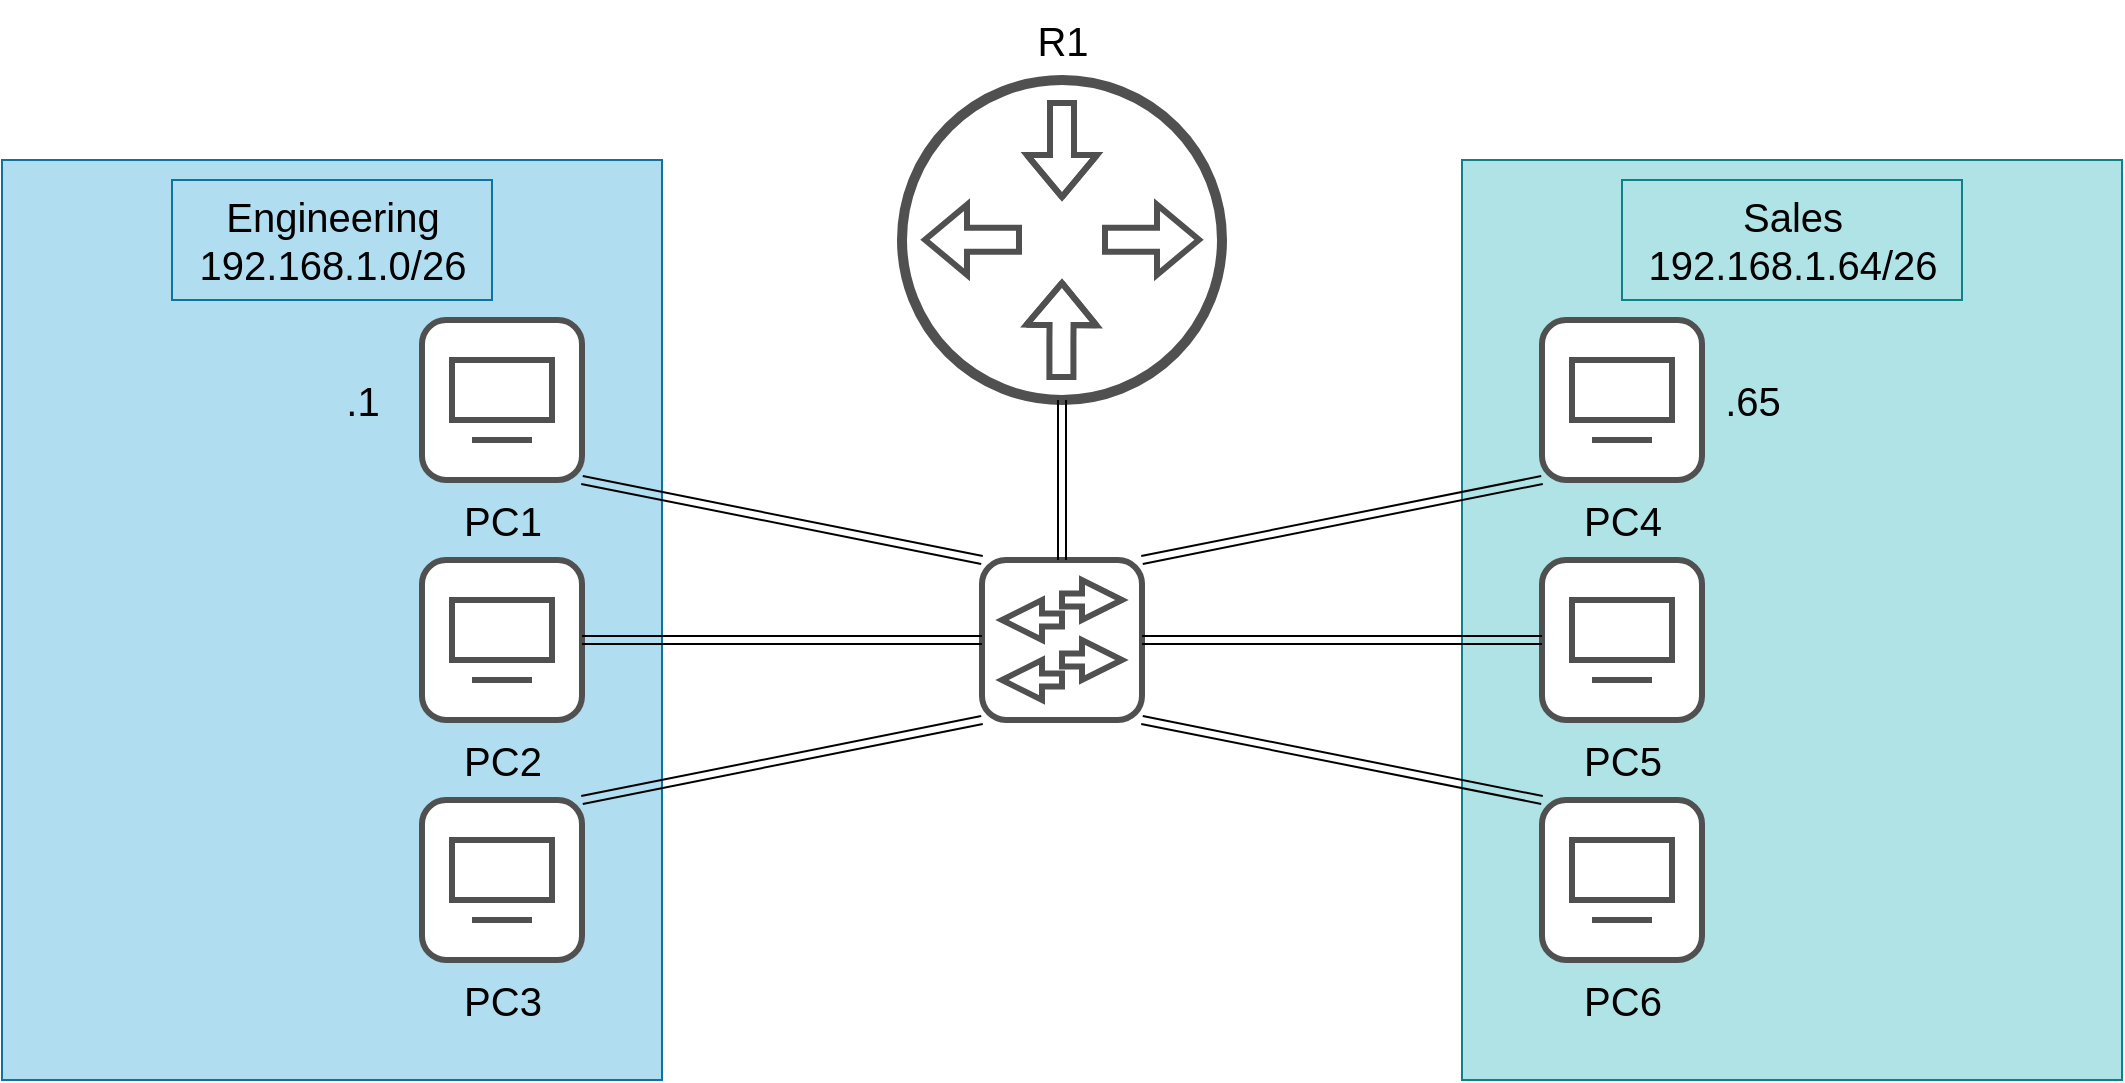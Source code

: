 <mxfile version="20.2.7" type="device"><diagram id="KO1cL7QePD2rRJvJ-gho" name="Page-1"><mxGraphModel dx="2272" dy="780" grid="1" gridSize="10" guides="1" tooltips="1" connect="1" arrows="1" fold="1" page="1" pageScale="1" pageWidth="850" pageHeight="1100" background="#ffffff" math="0" shadow="0"><root><mxCell id="0"/><mxCell id="1" parent="0"/><mxCell id="n_bTrwY0i85vpgiZxW3l-60" value="" style="rounded=0;whiteSpace=wrap;html=1;fontSize=20;fillColor=#b0e3e6;strokeColor=#0e8088;" vertex="1" parent="1"><mxGeometry x="600" y="80" width="330" height="460" as="geometry"/></mxCell><mxCell id="n_bTrwY0i85vpgiZxW3l-61" value="&lt;div&gt;Sales&lt;br&gt;&lt;/div&gt;&lt;div&gt;192.168.1.64/26&lt;br&gt;&lt;/div&gt;" style="text;html=1;align=center;verticalAlign=middle;resizable=0;points=[];autosize=1;strokeColor=#0e8088;fillColor=#b0e3e6;fontSize=20;" vertex="1" parent="1"><mxGeometry x="680" y="90" width="170" height="60" as="geometry"/></mxCell><mxCell id="n_bTrwY0i85vpgiZxW3l-42" value="" style="rounded=0;whiteSpace=wrap;html=1;fontSize=20;fillColor=#b1ddf0;strokeColor=#10739e;" vertex="1" parent="1"><mxGeometry x="-130" y="80" width="330" height="460" as="geometry"/></mxCell><mxCell id="7MoOcymZv1dWJWryblsr-6" value="" style="group" parent="1" vertex="1" connectable="0"><mxGeometry x="320" y="40" width="160" height="160" as="geometry"/></mxCell><mxCell id="7MoOcymZv1dWJWryblsr-1" value="" style="ellipse;whiteSpace=wrap;html=1;aspect=fixed;fontSize=40;fontColor=#232F3E;strokeColor=#505050;strokeWidth=5;" parent="7MoOcymZv1dWJWryblsr-6" vertex="1"><mxGeometry width="160" height="160" as="geometry"/></mxCell><mxCell id="7MoOcymZv1dWJWryblsr-2" value="" style="shape=flexArrow;endArrow=classic;html=1;rounded=0;fontSize=40;fontColor=#232F3E;entryX=0.5;entryY=0.375;entryDx=0;entryDy=0;entryPerimeter=0;strokeColor=#505050;strokeWidth=3;" parent="7MoOcymZv1dWJWryblsr-6" target="7MoOcymZv1dWJWryblsr-1" edge="1"><mxGeometry width="50" height="50" relative="1" as="geometry"><mxPoint x="80" y="10" as="sourcePoint"/><mxPoint x="80" y="-50.333" as="targetPoint"/><Array as="points"><mxPoint x="80" y="30"/></Array></mxGeometry></mxCell><mxCell id="7MoOcymZv1dWJWryblsr-3" value="" style="shape=flexArrow;endArrow=classic;html=1;rounded=0;fontSize=40;fontColor=#232F3E;strokeColor=#505050;strokeWidth=3;" parent="7MoOcymZv1dWJWryblsr-6" edge="1"><mxGeometry width="50" height="50" relative="1" as="geometry"><mxPoint x="79.71" y="150" as="sourcePoint"/><mxPoint x="80" y="100" as="targetPoint"/><Array as="points"><mxPoint x="79.71" y="130"/></Array></mxGeometry></mxCell><mxCell id="7MoOcymZv1dWJWryblsr-4" value="" style="shape=flexArrow;endArrow=classic;html=1;rounded=0;fontSize=40;fontColor=#232F3E;strokeColor=#505050;strokeWidth=3;" parent="7MoOcymZv1dWJWryblsr-6" edge="1"><mxGeometry width="50" height="50" relative="1" as="geometry"><mxPoint x="100" y="79.86" as="sourcePoint"/><mxPoint x="150" y="79.86" as="targetPoint"/></mxGeometry></mxCell><mxCell id="7MoOcymZv1dWJWryblsr-5" value="" style="shape=flexArrow;endArrow=classic;html=1;rounded=0;fontSize=40;fontColor=#232F3E;strokeColor=#505050;strokeWidth=3;" parent="7MoOcymZv1dWJWryblsr-6" edge="1"><mxGeometry width="50" height="50" relative="1" as="geometry"><mxPoint x="60" y="79.86" as="sourcePoint"/><mxPoint x="10" y="79.86" as="targetPoint"/></mxGeometry></mxCell><mxCell id="n_bTrwY0i85vpgiZxW3l-1" value="" style="group" vertex="1" connectable="0" parent="1"><mxGeometry x="360" y="280" width="80" height="80" as="geometry"/></mxCell><mxCell id="n_bTrwY0i85vpgiZxW3l-2" value="" style="rounded=1;whiteSpace=wrap;html=1;strokeWidth=3;strokeColor=#505050;" vertex="1" parent="n_bTrwY0i85vpgiZxW3l-1"><mxGeometry width="80" height="80" as="geometry"/></mxCell><mxCell id="n_bTrwY0i85vpgiZxW3l-3" value="" style="html=1;shadow=0;dashed=0;align=center;verticalAlign=middle;shape=mxgraph.arrows2.arrow;dy=0.67;dx=20;notch=0;rounded=1;strokeColor=#505050;strokeWidth=3;" vertex="1" parent="n_bTrwY0i85vpgiZxW3l-1"><mxGeometry x="40" y="10" width="30" height="20" as="geometry"/></mxCell><mxCell id="n_bTrwY0i85vpgiZxW3l-4" value="" style="html=1;shadow=0;dashed=0;align=center;verticalAlign=middle;shape=mxgraph.arrows2.arrow;dy=0.67;dx=20;notch=0;rounded=1;strokeColor=#505050;strokeWidth=3;flipV=0;flipH=1;" vertex="1" parent="n_bTrwY0i85vpgiZxW3l-1"><mxGeometry x="10" y="20" width="30" height="20" as="geometry"/></mxCell><mxCell id="n_bTrwY0i85vpgiZxW3l-5" value="" style="html=1;shadow=0;dashed=0;align=center;verticalAlign=middle;shape=mxgraph.arrows2.arrow;dy=0.67;dx=20;notch=0;rounded=1;strokeColor=#505050;strokeWidth=3;" vertex="1" parent="n_bTrwY0i85vpgiZxW3l-1"><mxGeometry x="40" y="40" width="30" height="20" as="geometry"/></mxCell><mxCell id="n_bTrwY0i85vpgiZxW3l-6" value="" style="html=1;shadow=0;dashed=0;align=center;verticalAlign=middle;shape=mxgraph.arrows2.arrow;dy=0.67;dx=20;notch=0;rounded=1;strokeColor=#505050;strokeWidth=3;flipH=1;" vertex="1" parent="n_bTrwY0i85vpgiZxW3l-1"><mxGeometry x="10" y="50" width="30" height="20" as="geometry"/></mxCell><mxCell id="n_bTrwY0i85vpgiZxW3l-7" style="edgeStyle=orthogonalEdgeStyle;rounded=0;orthogonalLoop=1;jettySize=auto;html=1;exitX=0.5;exitY=1;exitDx=0;exitDy=0;shape=link;" edge="1" parent="1" source="7MoOcymZv1dWJWryblsr-1"><mxGeometry relative="1" as="geometry"><mxPoint x="400" y="280" as="targetPoint"/></mxGeometry></mxCell><mxCell id="n_bTrwY0i85vpgiZxW3l-8" value="" style="group" vertex="1" connectable="0" parent="1"><mxGeometry x="80" y="160" width="80" height="80" as="geometry"/></mxCell><mxCell id="n_bTrwY0i85vpgiZxW3l-9" value="" style="rounded=1;whiteSpace=wrap;html=1;strokeWidth=3;strokeColor=#505050;" vertex="1" parent="n_bTrwY0i85vpgiZxW3l-8"><mxGeometry width="80" height="80" as="geometry"/></mxCell><mxCell id="n_bTrwY0i85vpgiZxW3l-10" value="" style="rounded=0;whiteSpace=wrap;html=1;strokeColor=#505050;strokeWidth=3;" vertex="1" parent="n_bTrwY0i85vpgiZxW3l-8"><mxGeometry x="15" y="20" width="50" height="30" as="geometry"/></mxCell><mxCell id="n_bTrwY0i85vpgiZxW3l-11" value="" style="endArrow=none;html=1;rounded=0;strokeWidth=3;strokeColor=#505050;" edge="1" parent="n_bTrwY0i85vpgiZxW3l-8"><mxGeometry width="50" height="50" relative="1" as="geometry"><mxPoint x="25" y="60" as="sourcePoint"/><mxPoint x="55" y="60" as="targetPoint"/></mxGeometry></mxCell><mxCell id="n_bTrwY0i85vpgiZxW3l-12" value="&lt;font style=&quot;font-size: 20px;&quot;&gt;R1&lt;/font&gt;" style="text;html=1;align=center;verticalAlign=middle;resizable=0;points=[];autosize=1;strokeColor=none;fillColor=none;" vertex="1" parent="1"><mxGeometry x="375" width="50" height="40" as="geometry"/></mxCell><mxCell id="n_bTrwY0i85vpgiZxW3l-15" value="" style="group" vertex="1" connectable="0" parent="1"><mxGeometry x="80" y="280" width="80" height="80" as="geometry"/></mxCell><mxCell id="n_bTrwY0i85vpgiZxW3l-16" value="" style="rounded=1;whiteSpace=wrap;html=1;strokeWidth=3;strokeColor=#505050;" vertex="1" parent="n_bTrwY0i85vpgiZxW3l-15"><mxGeometry width="80" height="80" as="geometry"/></mxCell><mxCell id="n_bTrwY0i85vpgiZxW3l-17" value="" style="rounded=0;whiteSpace=wrap;html=1;strokeColor=#505050;strokeWidth=3;" vertex="1" parent="n_bTrwY0i85vpgiZxW3l-15"><mxGeometry x="15" y="20" width="50" height="30" as="geometry"/></mxCell><mxCell id="n_bTrwY0i85vpgiZxW3l-18" value="" style="endArrow=none;html=1;rounded=0;strokeWidth=3;strokeColor=#505050;" edge="1" parent="n_bTrwY0i85vpgiZxW3l-15"><mxGeometry width="50" height="50" relative="1" as="geometry"><mxPoint x="25" y="60" as="sourcePoint"/><mxPoint x="55" y="60" as="targetPoint"/></mxGeometry></mxCell><mxCell id="n_bTrwY0i85vpgiZxW3l-20" style="edgeStyle=none;shape=link;rounded=0;orthogonalLoop=1;jettySize=auto;html=1;exitX=1;exitY=0.5;exitDx=0;exitDy=0;entryX=0;entryY=0.5;entryDx=0;entryDy=0;fontSize=20;" edge="1" parent="1" source="n_bTrwY0i85vpgiZxW3l-16" target="n_bTrwY0i85vpgiZxW3l-2"><mxGeometry relative="1" as="geometry"/></mxCell><mxCell id="n_bTrwY0i85vpgiZxW3l-21" value="" style="group" vertex="1" connectable="0" parent="1"><mxGeometry x="80" y="400" width="80" height="80" as="geometry"/></mxCell><mxCell id="n_bTrwY0i85vpgiZxW3l-22" value="" style="rounded=1;whiteSpace=wrap;html=1;strokeWidth=3;strokeColor=#505050;" vertex="1" parent="n_bTrwY0i85vpgiZxW3l-21"><mxGeometry width="80" height="80" as="geometry"/></mxCell><mxCell id="n_bTrwY0i85vpgiZxW3l-23" value="" style="rounded=0;whiteSpace=wrap;html=1;strokeColor=#505050;strokeWidth=3;" vertex="1" parent="n_bTrwY0i85vpgiZxW3l-21"><mxGeometry x="15" y="20" width="50" height="30" as="geometry"/></mxCell><mxCell id="n_bTrwY0i85vpgiZxW3l-24" value="" style="endArrow=none;html=1;rounded=0;strokeWidth=3;strokeColor=#505050;" edge="1" parent="n_bTrwY0i85vpgiZxW3l-21"><mxGeometry width="50" height="50" relative="1" as="geometry"><mxPoint x="25" y="60" as="sourcePoint"/><mxPoint x="55" y="60" as="targetPoint"/></mxGeometry></mxCell><mxCell id="n_bTrwY0i85vpgiZxW3l-25" style="edgeStyle=none;shape=link;rounded=0;orthogonalLoop=1;jettySize=auto;html=1;exitX=1;exitY=0;exitDx=0;exitDy=0;entryX=0;entryY=1;entryDx=0;entryDy=0;fontSize=20;" edge="1" parent="1" source="n_bTrwY0i85vpgiZxW3l-22" target="n_bTrwY0i85vpgiZxW3l-2"><mxGeometry relative="1" as="geometry"/></mxCell><mxCell id="n_bTrwY0i85vpgiZxW3l-26" style="edgeStyle=none;shape=link;rounded=0;orthogonalLoop=1;jettySize=auto;html=1;exitX=1;exitY=1;exitDx=0;exitDy=0;entryX=0;entryY=0;entryDx=0;entryDy=0;fontSize=20;" edge="1" parent="1" source="n_bTrwY0i85vpgiZxW3l-9" target="n_bTrwY0i85vpgiZxW3l-2"><mxGeometry relative="1" as="geometry"/></mxCell><mxCell id="n_bTrwY0i85vpgiZxW3l-27" value="" style="group" vertex="1" connectable="0" parent="1"><mxGeometry x="640" y="160" width="80" height="80" as="geometry"/></mxCell><mxCell id="n_bTrwY0i85vpgiZxW3l-28" value="" style="rounded=1;whiteSpace=wrap;html=1;strokeWidth=3;strokeColor=#505050;" vertex="1" parent="n_bTrwY0i85vpgiZxW3l-27"><mxGeometry width="80" height="80" as="geometry"/></mxCell><mxCell id="n_bTrwY0i85vpgiZxW3l-29" value="" style="rounded=0;whiteSpace=wrap;html=1;strokeColor=#505050;strokeWidth=3;" vertex="1" parent="n_bTrwY0i85vpgiZxW3l-27"><mxGeometry x="15" y="20" width="50" height="30" as="geometry"/></mxCell><mxCell id="n_bTrwY0i85vpgiZxW3l-30" value="" style="endArrow=none;html=1;rounded=0;strokeWidth=3;strokeColor=#505050;" edge="1" parent="n_bTrwY0i85vpgiZxW3l-27"><mxGeometry width="50" height="50" relative="1" as="geometry"><mxPoint x="25" y="60" as="sourcePoint"/><mxPoint x="55" y="60" as="targetPoint"/></mxGeometry></mxCell><mxCell id="n_bTrwY0i85vpgiZxW3l-31" value="" style="group" vertex="1" connectable="0" parent="1"><mxGeometry x="640" y="280" width="80" height="80" as="geometry"/></mxCell><mxCell id="n_bTrwY0i85vpgiZxW3l-32" value="" style="rounded=1;whiteSpace=wrap;html=1;strokeWidth=3;strokeColor=#505050;" vertex="1" parent="n_bTrwY0i85vpgiZxW3l-31"><mxGeometry width="80" height="80" as="geometry"/></mxCell><mxCell id="n_bTrwY0i85vpgiZxW3l-33" value="" style="rounded=0;whiteSpace=wrap;html=1;strokeColor=#505050;strokeWidth=3;" vertex="1" parent="n_bTrwY0i85vpgiZxW3l-31"><mxGeometry x="15" y="20" width="50" height="30" as="geometry"/></mxCell><mxCell id="n_bTrwY0i85vpgiZxW3l-34" value="" style="endArrow=none;html=1;rounded=0;strokeWidth=3;strokeColor=#505050;" edge="1" parent="n_bTrwY0i85vpgiZxW3l-31"><mxGeometry width="50" height="50" relative="1" as="geometry"><mxPoint x="25" y="60" as="sourcePoint"/><mxPoint x="55" y="60" as="targetPoint"/></mxGeometry></mxCell><mxCell id="n_bTrwY0i85vpgiZxW3l-35" value="" style="group" vertex="1" connectable="0" parent="1"><mxGeometry x="640" y="400" width="80" height="80" as="geometry"/></mxCell><mxCell id="n_bTrwY0i85vpgiZxW3l-36" value="" style="rounded=1;whiteSpace=wrap;html=1;strokeWidth=3;strokeColor=#505050;" vertex="1" parent="n_bTrwY0i85vpgiZxW3l-35"><mxGeometry width="80" height="80" as="geometry"/></mxCell><mxCell id="n_bTrwY0i85vpgiZxW3l-37" value="" style="rounded=0;whiteSpace=wrap;html=1;strokeColor=#505050;strokeWidth=3;" vertex="1" parent="n_bTrwY0i85vpgiZxW3l-35"><mxGeometry x="15" y="20" width="50" height="30" as="geometry"/></mxCell><mxCell id="n_bTrwY0i85vpgiZxW3l-38" value="" style="endArrow=none;html=1;rounded=0;strokeWidth=3;strokeColor=#505050;" edge="1" parent="n_bTrwY0i85vpgiZxW3l-35"><mxGeometry width="50" height="50" relative="1" as="geometry"><mxPoint x="25" y="60" as="sourcePoint"/><mxPoint x="55" y="60" as="targetPoint"/></mxGeometry></mxCell><mxCell id="n_bTrwY0i85vpgiZxW3l-39" style="edgeStyle=none;shape=link;rounded=0;orthogonalLoop=1;jettySize=auto;html=1;exitX=0;exitY=1;exitDx=0;exitDy=0;entryX=1;entryY=0;entryDx=0;entryDy=0;fontSize=20;" edge="1" parent="1" source="n_bTrwY0i85vpgiZxW3l-28" target="n_bTrwY0i85vpgiZxW3l-2"><mxGeometry relative="1" as="geometry"/></mxCell><mxCell id="n_bTrwY0i85vpgiZxW3l-40" style="edgeStyle=none;shape=link;rounded=0;orthogonalLoop=1;jettySize=auto;html=1;exitX=0;exitY=0.5;exitDx=0;exitDy=0;entryX=1;entryY=0.5;entryDx=0;entryDy=0;fontSize=20;" edge="1" parent="1" source="n_bTrwY0i85vpgiZxW3l-32" target="n_bTrwY0i85vpgiZxW3l-2"><mxGeometry relative="1" as="geometry"/></mxCell><mxCell id="n_bTrwY0i85vpgiZxW3l-41" style="edgeStyle=none;shape=link;rounded=0;orthogonalLoop=1;jettySize=auto;html=1;exitX=0;exitY=0;exitDx=0;exitDy=0;entryX=1;entryY=1;entryDx=0;entryDy=0;fontSize=20;" edge="1" parent="1" source="n_bTrwY0i85vpgiZxW3l-36" target="n_bTrwY0i85vpgiZxW3l-2"><mxGeometry relative="1" as="geometry"/></mxCell><mxCell id="n_bTrwY0i85vpgiZxW3l-43" value="&lt;div&gt;Engineering&lt;/div&gt;&lt;div&gt;192.168.1.0/26&lt;br&gt;&lt;/div&gt;" style="text;html=1;align=center;verticalAlign=middle;resizable=0;points=[];autosize=1;strokeColor=#10739e;fillColor=#b1ddf0;fontSize=20;" vertex="1" parent="1"><mxGeometry x="-45" y="90" width="160" height="60" as="geometry"/></mxCell><mxCell id="n_bTrwY0i85vpgiZxW3l-44" value=".1" style="text;html=1;align=center;verticalAlign=middle;resizable=0;points=[];autosize=1;strokeColor=none;fillColor=none;fontSize=20;" vertex="1" parent="1"><mxGeometry x="30" y="180" width="40" height="40" as="geometry"/></mxCell><mxCell id="n_bTrwY0i85vpgiZxW3l-45" value="PC1" style="text;html=1;align=center;verticalAlign=middle;resizable=0;points=[];autosize=1;strokeColor=none;fillColor=none;fontSize=20;" vertex="1" parent="1"><mxGeometry x="90" y="240" width="60" height="40" as="geometry"/></mxCell><mxCell id="n_bTrwY0i85vpgiZxW3l-58" value="PC2" style="text;html=1;align=center;verticalAlign=middle;resizable=0;points=[];autosize=1;strokeColor=none;fillColor=none;fontSize=20;" vertex="1" parent="1"><mxGeometry x="90" y="360" width="60" height="40" as="geometry"/></mxCell><mxCell id="n_bTrwY0i85vpgiZxW3l-59" value="PC3" style="text;html=1;align=center;verticalAlign=middle;resizable=0;points=[];autosize=1;strokeColor=none;fillColor=none;fontSize=20;" vertex="1" parent="1"><mxGeometry x="90" y="480" width="60" height="40" as="geometry"/></mxCell><mxCell id="n_bTrwY0i85vpgiZxW3l-62" value="PC4" style="text;html=1;align=center;verticalAlign=middle;resizable=0;points=[];autosize=1;strokeColor=none;fillColor=none;fontSize=20;" vertex="1" parent="1"><mxGeometry x="650" y="240" width="60" height="40" as="geometry"/></mxCell><mxCell id="n_bTrwY0i85vpgiZxW3l-63" value="PC5" style="text;html=1;align=center;verticalAlign=middle;resizable=0;points=[];autosize=1;strokeColor=none;fillColor=none;fontSize=20;" vertex="1" parent="1"><mxGeometry x="650" y="360" width="60" height="40" as="geometry"/></mxCell><mxCell id="n_bTrwY0i85vpgiZxW3l-64" value="PC6" style="text;html=1;align=center;verticalAlign=middle;resizable=0;points=[];autosize=1;strokeColor=none;fillColor=none;fontSize=20;" vertex="1" parent="1"><mxGeometry x="650" y="480" width="60" height="40" as="geometry"/></mxCell><mxCell id="n_bTrwY0i85vpgiZxW3l-65" value=".65" style="text;html=1;align=center;verticalAlign=middle;resizable=0;points=[];autosize=1;strokeColor=none;fillColor=none;fontSize=20;" vertex="1" parent="1"><mxGeometry x="720" y="180" width="50" height="40" as="geometry"/></mxCell></root></mxGraphModel></diagram></mxfile>
